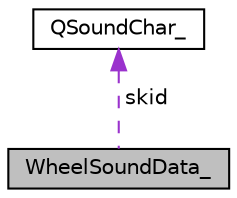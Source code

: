 digraph "WheelSoundData_"
{
  edge [fontname="Helvetica",fontsize="10",labelfontname="Helvetica",labelfontsize="10"];
  node [fontname="Helvetica",fontsize="10",shape=record];
  Node1 [label="WheelSoundData_",height=0.2,width=0.4,color="black", fillcolor="grey75", style="filled", fontcolor="black"];
  Node2 -> Node1 [dir="back",color="darkorchid3",fontsize="10",style="dashed",label=" skid" ,fontname="Helvetica"];
  Node2 [label="QSoundChar_",height=0.2,width=0.4,color="black", fillcolor="white", style="filled",URL="$struct_q_sound_char__.html"];
}
